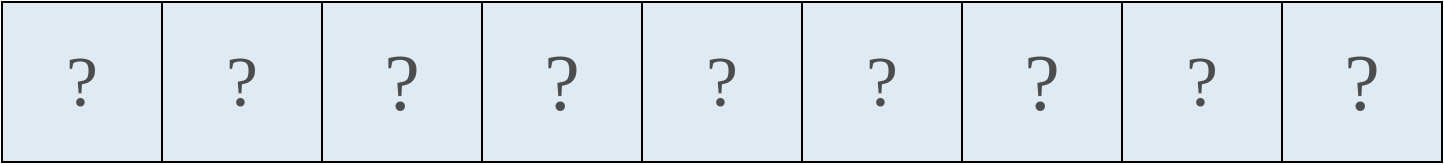 <mxfile version="28.2.5" pages="6">
  <diagram name="paso_0" id="u9OVkVpDQS_1Waeo6PR4">
    <mxGraphModel dx="1370" dy="843" grid="1" gridSize="10" guides="1" tooltips="1" connect="1" arrows="1" fold="1" page="1" pageScale="1" pageWidth="850" pageHeight="1100" math="0" shadow="0">
      <root>
        <mxCell id="0" />
        <mxCell id="1" parent="0" />
        <mxCell id="JHZ5MjyZt1OVU0lkdzLv-1" value="&lt;font style=&quot;font-size: 36px;&quot; face=&quot;Cascadia Code&quot; color=&quot;#4d4d4d&quot;&gt;?&lt;/font&gt;" style="rounded=0;whiteSpace=wrap;html=1;strokeWidth=1;fillColor=#DFEAF2;" parent="1" vertex="1">
          <mxGeometry x="320" y="240" width="80" height="80" as="geometry" />
        </mxCell>
        <mxCell id="JHZ5MjyZt1OVU0lkdzLv-2" value="&lt;span style=&quot;color: rgb(77, 77, 77); font-family: &amp;quot;Cascadia Code&amp;quot;; font-size: 40px;&quot;&gt;?&lt;/span&gt;" style="rounded=0;whiteSpace=wrap;html=1;strokeWidth=1;fillColor=#DFEAF2;" parent="1" vertex="1">
          <mxGeometry x="400" y="240" width="80" height="80" as="geometry" />
        </mxCell>
        <mxCell id="JHZ5MjyZt1OVU0lkdzLv-4" value="&lt;font face=&quot;Cascadia Code&quot; color=&quot;#4d4d4d&quot;&gt;&lt;span style=&quot;font-size: 36px;&quot;&gt;?&lt;/span&gt;&lt;/font&gt;" style="rounded=0;whiteSpace=wrap;html=1;strokeWidth=1;fillColor=#DFEAF2;" parent="1" vertex="1">
          <mxGeometry x="240" y="240" width="80" height="80" as="geometry" />
        </mxCell>
        <mxCell id="JHZ5MjyZt1OVU0lkdzLv-6" value="&lt;span style=&quot;color: rgb(77, 77, 77); font-family: &amp;quot;Cascadia Code&amp;quot;; font-size: 40px;&quot;&gt;?&lt;/span&gt;" style="rounded=0;whiteSpace=wrap;html=1;strokeWidth=1;fillColor=#DFEAF2;" parent="1" vertex="1">
          <mxGeometry x="480" y="240" width="80" height="80" as="geometry" />
        </mxCell>
        <mxCell id="JHZ5MjyZt1OVU0lkdzLv-7" value="&lt;font style=&quot;font-size: 36px;&quot; face=&quot;Cascadia Code&quot; color=&quot;#4d4d4d&quot;&gt;?&lt;/font&gt;" style="rounded=0;whiteSpace=wrap;html=1;strokeWidth=1;fillColor=#DFEAF2;" parent="1" vertex="1">
          <mxGeometry x="640" y="240" width="80" height="80" as="geometry" />
        </mxCell>
        <mxCell id="JHZ5MjyZt1OVU0lkdzLv-8" value="&lt;span style=&quot;color: rgb(77, 77, 77); font-family: &amp;quot;Cascadia Code&amp;quot;; font-size: 40px;&quot;&gt;?&lt;/span&gt;" style="rounded=0;whiteSpace=wrap;html=1;strokeWidth=1;fillColor=#DFEAF2;" parent="1" vertex="1">
          <mxGeometry x="720" y="240" width="80" height="80" as="geometry" />
        </mxCell>
        <mxCell id="JHZ5MjyZt1OVU0lkdzLv-9" value="&lt;font face=&quot;Cascadia Code&quot; color=&quot;#4d4d4d&quot;&gt;&lt;span style=&quot;font-size: 36px;&quot;&gt;?&lt;/span&gt;&lt;/font&gt;" style="rounded=0;whiteSpace=wrap;html=1;strokeWidth=1;fillColor=#DFEAF2;" parent="1" vertex="1">
          <mxGeometry x="560" y="240" width="80" height="80" as="geometry" />
        </mxCell>
        <mxCell id="NbHFlpnaIf63vaq1OpX9-1" value="&lt;font style=&quot;font-size: 36px;&quot; face=&quot;Cascadia Code&quot; color=&quot;#4d4d4d&quot;&gt;?&lt;/font&gt;" style="rounded=0;whiteSpace=wrap;html=1;strokeWidth=1;fillColor=#DFEAF2;" parent="1" vertex="1">
          <mxGeometry x="800" y="240" width="80" height="80" as="geometry" />
        </mxCell>
        <mxCell id="NbHFlpnaIf63vaq1OpX9-2" value="&lt;span style=&quot;color: rgb(77, 77, 77); font-family: &amp;quot;Cascadia Code&amp;quot;; font-size: 40px;&quot;&gt;?&lt;/span&gt;" style="rounded=0;whiteSpace=wrap;html=1;strokeWidth=1;fillColor=#DFEAF2;" parent="1" vertex="1">
          <mxGeometry x="880" y="240" width="80" height="80" as="geometry" />
        </mxCell>
      </root>
    </mxGraphModel>
  </diagram>
  <diagram name="paso_1" id="jjUFK7OK4P2rjII9vYLw">
    <mxGraphModel dx="1370" dy="843" grid="1" gridSize="10" guides="1" tooltips="1" connect="1" arrows="1" fold="1" page="1" pageScale="1" pageWidth="850" pageHeight="1100" math="0" shadow="0">
      <root>
        <mxCell id="GSjd4zVcTGeiq1gK2izT-0" />
        <mxCell id="GSjd4zVcTGeiq1gK2izT-1" parent="GSjd4zVcTGeiq1gK2izT-0" />
        <mxCell id="GSjd4zVcTGeiq1gK2izT-5" value="&lt;span style=&quot;color: rgb(77, 77, 77); font-family: &amp;quot;Cascadia Code&amp;quot;; font-size: 40px;&quot;&gt;11&lt;/span&gt;" style="rounded=0;whiteSpace=wrap;html=1;strokeWidth=1;fillColor=#DFEAF2;" parent="GSjd4zVcTGeiq1gK2izT-1" vertex="1">
          <mxGeometry x="400" y="320" width="80" height="80" as="geometry" />
        </mxCell>
        <mxCell id="k9fa4za2PcXtZBK1U84h-0" value="&lt;font style=&quot;font-size: 36px;&quot; face=&quot;Cascadia Code&quot; color=&quot;#4d4d4d&quot;&gt;?&lt;/font&gt;" style="rounded=0;whiteSpace=wrap;html=1;strokeWidth=1;fillColor=#DFEAF2;" parent="GSjd4zVcTGeiq1gK2izT-1" vertex="1">
          <mxGeometry x="160" y="320" width="80" height="80" as="geometry" />
        </mxCell>
        <mxCell id="k9fa4za2PcXtZBK1U84h-1" value="&lt;span style=&quot;color: rgb(77, 77, 77); font-family: &amp;quot;Cascadia Code&amp;quot;; font-size: 40px;&quot;&gt;?&lt;/span&gt;" style="rounded=0;whiteSpace=wrap;html=1;strokeWidth=1;fillColor=#DFEAF2;" parent="GSjd4zVcTGeiq1gK2izT-1" vertex="1">
          <mxGeometry x="240" y="320" width="80" height="80" as="geometry" />
        </mxCell>
        <mxCell id="k9fa4za2PcXtZBK1U84h-2" value="&lt;font face=&quot;Cascadia Code&quot; color=&quot;#4d4d4d&quot;&gt;&lt;span style=&quot;font-size: 36px;&quot;&gt;?&lt;/span&gt;&lt;/font&gt;" style="rounded=0;whiteSpace=wrap;html=1;strokeWidth=1;fillColor=#DFEAF2;" parent="GSjd4zVcTGeiq1gK2izT-1" vertex="1">
          <mxGeometry x="80" y="320" width="80" height="80" as="geometry" />
        </mxCell>
        <mxCell id="k9fa4za2PcXtZBK1U84h-3" value="&lt;span style=&quot;color: rgb(77, 77, 77); font-family: &amp;quot;Cascadia Code&amp;quot;; font-size: 40px;&quot;&gt;?&lt;/span&gt;" style="rounded=0;whiteSpace=wrap;html=1;strokeWidth=1;fillColor=#DFEAF2;" parent="GSjd4zVcTGeiq1gK2izT-1" vertex="1">
          <mxGeometry x="320" y="320" width="80" height="80" as="geometry" />
        </mxCell>
        <mxCell id="k9fa4za2PcXtZBK1U84h-4" value="&lt;font style=&quot;font-size: 36px;&quot; face=&quot;Cascadia Code&quot; color=&quot;#4d4d4d&quot;&gt;?&lt;/font&gt;" style="rounded=0;whiteSpace=wrap;html=1;strokeWidth=1;fillColor=#DFEAF2;" parent="GSjd4zVcTGeiq1gK2izT-1" vertex="1">
          <mxGeometry x="480" y="320" width="80" height="80" as="geometry" />
        </mxCell>
        <mxCell id="k9fa4za2PcXtZBK1U84h-5" value="&lt;span style=&quot;color: rgb(77, 77, 77); font-family: &amp;quot;Cascadia Code&amp;quot;; font-size: 40px;&quot;&gt;?&lt;/span&gt;" style="rounded=0;whiteSpace=wrap;html=1;strokeWidth=1;fillColor=#DFEAF2;" parent="GSjd4zVcTGeiq1gK2izT-1" vertex="1">
          <mxGeometry x="560" y="320" width="80" height="80" as="geometry" />
        </mxCell>
        <mxCell id="k9fa4za2PcXtZBK1U84h-7" value="&lt;font style=&quot;font-size: 36px;&quot; face=&quot;Cascadia Code&quot; color=&quot;#4d4d4d&quot;&gt;?&lt;/font&gt;" style="rounded=0;whiteSpace=wrap;html=1;strokeWidth=1;fillColor=#DFEAF2;" parent="GSjd4zVcTGeiq1gK2izT-1" vertex="1">
          <mxGeometry x="640" y="320" width="80" height="80" as="geometry" />
        </mxCell>
        <mxCell id="k9fa4za2PcXtZBK1U84h-8" value="&lt;span style=&quot;color: rgb(77, 77, 77); font-family: &amp;quot;Cascadia Code&amp;quot;; font-size: 40px;&quot;&gt;?&lt;/span&gt;" style="rounded=0;whiteSpace=wrap;html=1;strokeWidth=1;fillColor=#DFEAF2;" parent="GSjd4zVcTGeiq1gK2izT-1" vertex="1">
          <mxGeometry x="720" y="320" width="80" height="80" as="geometry" />
        </mxCell>
        <mxCell id="4VjWL_NEY6jCTfJY9kkd-0" value="" style="group" parent="GSjd4zVcTGeiq1gK2izT-1" vertex="1" connectable="0">
          <mxGeometry x="410" y="190" width="200" height="120" as="geometry" />
        </mxCell>
        <mxCell id="4VjWL_NEY6jCTfJY9kkd-1" value="" style="group" parent="4VjWL_NEY6jCTfJY9kkd-0" vertex="1" connectable="0">
          <mxGeometry width="200" height="100" as="geometry" />
        </mxCell>
        <mxCell id="4VjWL_NEY6jCTfJY9kkd-2" value="&lt;font style=&quot;font-size: 32px;&quot;&gt;🕵🏻&lt;/font&gt;" style="text;html=1;align=center;verticalAlign=middle;whiteSpace=wrap;rounded=0;" parent="4VjWL_NEY6jCTfJY9kkd-1" vertex="1">
          <mxGeometry y="40" width="70" height="60" as="geometry" />
        </mxCell>
        <mxCell id="4VjWL_NEY6jCTfJY9kkd-3" value="&lt;font style=&quot;color: rgb(77, 77, 77);&quot;&gt;&lt;span style=&quot;font-family: &amp;quot;Cascadia Code&amp;quot;; font-size: 18px;&quot;&gt;¿igual, menor o mayor a 15&lt;/span&gt;&lt;span style=&quot;font-family: &amp;quot;Cascadia Code&amp;quot;; font-size: 18px;&quot;&gt;?&lt;/span&gt;&lt;/font&gt;" style="whiteSpace=wrap;html=1;shape=mxgraph.basic.roundRectCallout;dx=30;dy=15;size=5;boundedLbl=1;" parent="4VjWL_NEY6jCTfJY9kkd-1" vertex="1">
          <mxGeometry x="40" width="160" height="60" as="geometry" />
        </mxCell>
        <mxCell id="ldLOIgzhJHMM-44Szor0-0" value="&lt;span style=&quot;font-family: &amp;quot;Cascadia Code&amp;quot;; font-size: 18px;&quot;&gt;menor&lt;/span&gt;" style="text;html=1;align=center;verticalAlign=middle;whiteSpace=wrap;rounded=0;" parent="4VjWL_NEY6jCTfJY9kkd-1" vertex="1">
          <mxGeometry x="90" y="50" width="80" height="40" as="geometry" />
        </mxCell>
        <mxCell id="4VjWL_NEY6jCTfJY9kkd-5" value="" style="endArrow=classic;html=1;rounded=0;strokeWidth=2;strokeColor=#4D4D4D;" parent="4VjWL_NEY6jCTfJY9kkd-0" edge="1">
          <mxGeometry width="50" height="50" relative="1" as="geometry">
            <mxPoint x="30.9" y="90" as="sourcePoint" />
            <mxPoint x="30.9" y="120" as="targetPoint" />
          </mxGeometry>
        </mxCell>
      </root>
    </mxGraphModel>
  </diagram>
  <diagram name="paso_2" id="I2hksXrsOGNJhIaEmSm5">
    <mxGraphModel dx="1370" dy="843" grid="1" gridSize="10" guides="1" tooltips="1" connect="1" arrows="1" fold="1" page="1" pageScale="1" pageWidth="850" pageHeight="1100" math="0" shadow="0">
      <root>
        <mxCell id="f2iP-Qd0L-BFOooE9m8T-0" />
        <mxCell id="f2iP-Qd0L-BFOooE9m8T-1" parent="f2iP-Qd0L-BFOooE9m8T-0" />
        <mxCell id="f2iP-Qd0L-BFOooE9m8T-2" value="&lt;font face=&quot;Cascadia Code&quot; color=&quot;#4d4d4d&quot;&gt;&lt;span style=&quot;font-size: 36px;&quot;&gt;?&lt;/span&gt;&lt;/font&gt;" style="rounded=0;whiteSpace=wrap;html=1;strokeWidth=1;fillColor=#E6E6E6;fontColor=#333333;strokeColor=#666666;fillStyle=auto;" parent="f2iP-Qd0L-BFOooE9m8T-1" vertex="1">
          <mxGeometry x="80" y="360" width="80" height="80" as="geometry" />
        </mxCell>
        <mxCell id="f2iP-Qd0L-BFOooE9m8T-3" value="&lt;span style=&quot;color: rgb(77, 77, 77); font-family: &amp;quot;Cascadia Code&amp;quot;; font-size: 40px;&quot;&gt;11&lt;/span&gt;" style="rounded=0;whiteSpace=wrap;html=1;strokeWidth=1;fillColor=#E6E6E6;strokeColor=#666666;" parent="f2iP-Qd0L-BFOooE9m8T-1" vertex="1">
          <mxGeometry x="400" y="360" width="80" height="80" as="geometry" />
        </mxCell>
        <mxCell id="f2iP-Qd0L-BFOooE9m8T-7" value="&lt;font face=&quot;Cascadia Code&quot; color=&quot;#4d4d4d&quot;&gt;&lt;span style=&quot;font-size: 36px;&quot;&gt;?&lt;/span&gt;&lt;/font&gt;" style="rounded=0;whiteSpace=wrap;html=1;strokeWidth=1;fillColor=#E6E6E6;fontColor=#333333;strokeColor=#666666;fillStyle=auto;" parent="f2iP-Qd0L-BFOooE9m8T-1" vertex="1">
          <mxGeometry x="160" y="360" width="80" height="80" as="geometry" />
        </mxCell>
        <mxCell id="f2iP-Qd0L-BFOooE9m8T-8" value="&lt;font face=&quot;Cascadia Code&quot; color=&quot;#4d4d4d&quot;&gt;&lt;span style=&quot;font-size: 36px;&quot;&gt;?&lt;/span&gt;&lt;/font&gt;" style="rounded=0;whiteSpace=wrap;html=1;strokeWidth=1;fillColor=#E6E6E6;fontColor=#333333;strokeColor=#666666;fillStyle=auto;" parent="f2iP-Qd0L-BFOooE9m8T-1" vertex="1">
          <mxGeometry x="240" y="360" width="80" height="80" as="geometry" />
        </mxCell>
        <mxCell id="f2iP-Qd0L-BFOooE9m8T-13" value="&lt;font style=&quot;font-size: 36px;&quot; face=&quot;Cascadia Code&quot; color=&quot;#4d4d4d&quot;&gt;?&lt;/font&gt;" style="rounded=0;whiteSpace=wrap;html=1;strokeWidth=1;fillColor=#DFEAF2;" parent="f2iP-Qd0L-BFOooE9m8T-1" vertex="1">
          <mxGeometry x="480" y="360" width="80" height="80" as="geometry" />
        </mxCell>
        <mxCell id="f2iP-Qd0L-BFOooE9m8T-14" value="&lt;span style=&quot;color: rgb(77, 77, 77); font-family: &amp;quot;Cascadia Code&amp;quot;; font-size: 40px;&quot;&gt;?&lt;/span&gt;" style="rounded=0;whiteSpace=wrap;html=1;strokeWidth=1;fillColor=#DFEAF2;" parent="f2iP-Qd0L-BFOooE9m8T-1" vertex="1">
          <mxGeometry x="560" y="360" width="80" height="80" as="geometry" />
        </mxCell>
        <mxCell id="f2iP-Qd0L-BFOooE9m8T-15" value="&lt;font style=&quot;font-size: 36px;&quot; face=&quot;Cascadia Code&quot; color=&quot;#4d4d4d&quot;&gt;?&lt;/font&gt;" style="rounded=0;whiteSpace=wrap;html=1;strokeWidth=1;fillColor=#DFEAF2;" parent="f2iP-Qd0L-BFOooE9m8T-1" vertex="1">
          <mxGeometry x="640" y="360" width="80" height="80" as="geometry" />
        </mxCell>
        <mxCell id="f2iP-Qd0L-BFOooE9m8T-16" value="&lt;span style=&quot;color: rgb(77, 77, 77); font-family: &amp;quot;Cascadia Code&amp;quot;; font-size: 40px;&quot;&gt;?&lt;/span&gt;" style="rounded=0;whiteSpace=wrap;html=1;strokeWidth=1;fillColor=#DFEAF2;" parent="f2iP-Qd0L-BFOooE9m8T-1" vertex="1">
          <mxGeometry x="720" y="360" width="80" height="80" as="geometry" />
        </mxCell>
        <mxCell id="aQ1I5pSHEcbS3WNMG0Yj-0" value="&lt;font face=&quot;Cascadia Code&quot; color=&quot;#4d4d4d&quot;&gt;&lt;span style=&quot;font-size: 36px;&quot;&gt;?&lt;/span&gt;&lt;/font&gt;" style="rounded=0;whiteSpace=wrap;html=1;strokeWidth=1;fillColor=#E6E6E6;fontColor=#333333;strokeColor=#666666;fillStyle=auto;" parent="f2iP-Qd0L-BFOooE9m8T-1" vertex="1">
          <mxGeometry x="320" y="360" width="80" height="80" as="geometry" />
        </mxCell>
      </root>
    </mxGraphModel>
  </diagram>
  <diagram name="paso_3" id="-EBPDD2G048I5q-zhq43">
    <mxGraphModel dx="1370" dy="843" grid="1" gridSize="10" guides="1" tooltips="1" connect="1" arrows="1" fold="1" page="1" pageScale="1" pageWidth="850" pageHeight="1100" math="0" shadow="0">
      <root>
        <mxCell id="cCi473XIP719685R_bGp-0" />
        <mxCell id="cCi473XIP719685R_bGp-1" parent="cCi473XIP719685R_bGp-0" />
        <mxCell id="cCi473XIP719685R_bGp-2" value="&lt;font face=&quot;Cascadia Code&quot; color=&quot;#4d4d4d&quot;&gt;&lt;span style=&quot;font-size: 36px;&quot;&gt;?&lt;/span&gt;&lt;/font&gt;" style="rounded=0;whiteSpace=wrap;html=1;strokeWidth=1;fillColor=#E6E6E6;fontColor=#333333;strokeColor=#666666;fillStyle=auto;" parent="cCi473XIP719685R_bGp-1" vertex="1">
          <mxGeometry x="80" y="360" width="80" height="80" as="geometry" />
        </mxCell>
        <mxCell id="cCi473XIP719685R_bGp-3" value="&lt;span style=&quot;color: rgb(77, 77, 77); font-family: &amp;quot;Cascadia Code&amp;quot;; font-size: 40px;&quot;&gt;11&lt;/span&gt;" style="rounded=0;whiteSpace=wrap;html=1;strokeWidth=1;fillColor=#E6E6E6;strokeColor=#666666;" parent="cCi473XIP719685R_bGp-1" vertex="1">
          <mxGeometry x="400" y="360" width="80" height="80" as="geometry" />
        </mxCell>
        <mxCell id="cCi473XIP719685R_bGp-4" value="&lt;font face=&quot;Cascadia Code&quot; color=&quot;#4d4d4d&quot;&gt;&lt;span style=&quot;font-size: 36px;&quot;&gt;?&lt;/span&gt;&lt;/font&gt;" style="rounded=0;whiteSpace=wrap;html=1;strokeWidth=1;fillColor=#E6E6E6;fontColor=#333333;strokeColor=#666666;fillStyle=auto;" parent="cCi473XIP719685R_bGp-1" vertex="1">
          <mxGeometry x="160" y="360" width="80" height="80" as="geometry" />
        </mxCell>
        <mxCell id="cCi473XIP719685R_bGp-5" value="&lt;font face=&quot;Cascadia Code&quot; color=&quot;#4d4d4d&quot;&gt;&lt;span style=&quot;font-size: 36px;&quot;&gt;?&lt;/span&gt;&lt;/font&gt;" style="rounded=0;whiteSpace=wrap;html=1;strokeWidth=1;fillColor=#E6E6E6;fontColor=#333333;strokeColor=#666666;fillStyle=auto;" parent="cCi473XIP719685R_bGp-1" vertex="1">
          <mxGeometry x="240" y="360" width="80" height="80" as="geometry" />
        </mxCell>
        <mxCell id="cCi473XIP719685R_bGp-6" value="&lt;font style=&quot;font-size: 36px;&quot; face=&quot;Cascadia Code&quot; color=&quot;#4d4d4d&quot;&gt;?&lt;/font&gt;" style="rounded=0;whiteSpace=wrap;html=1;strokeWidth=1;fillColor=#DFEAF2;" parent="cCi473XIP719685R_bGp-1" vertex="1">
          <mxGeometry x="480" y="360" width="80" height="80" as="geometry" />
        </mxCell>
        <mxCell id="cCi473XIP719685R_bGp-7" value="&lt;span style=&quot;color: rgb(77, 77, 77); font-family: &amp;quot;Cascadia Code&amp;quot;; font-size: 40px;&quot;&gt;?&lt;/span&gt;" style="rounded=0;whiteSpace=wrap;html=1;strokeWidth=1;fillColor=#DFEAF2;" parent="cCi473XIP719685R_bGp-1" vertex="1">
          <mxGeometry x="560" y="360" width="80" height="80" as="geometry" />
        </mxCell>
        <mxCell id="cCi473XIP719685R_bGp-8" value="&lt;font face=&quot;Cascadia Code&quot; color=&quot;#4d4d4d&quot;&gt;&lt;span style=&quot;font-size: 36px;&quot;&gt;19&lt;/span&gt;&lt;/font&gt;" style="rounded=0;whiteSpace=wrap;html=1;strokeWidth=1;fillColor=#DFEAF2;" parent="cCi473XIP719685R_bGp-1" vertex="1">
          <mxGeometry x="640" y="360" width="80" height="80" as="geometry" />
        </mxCell>
        <mxCell id="cCi473XIP719685R_bGp-9" value="&lt;span style=&quot;color: rgb(77, 77, 77); font-family: &amp;quot;Cascadia Code&amp;quot;; font-size: 40px;&quot;&gt;?&lt;/span&gt;" style="rounded=0;whiteSpace=wrap;html=1;strokeWidth=1;fillColor=#DFEAF2;" parent="cCi473XIP719685R_bGp-1" vertex="1">
          <mxGeometry x="720" y="360" width="80" height="80" as="geometry" />
        </mxCell>
        <mxCell id="cCi473XIP719685R_bGp-10" value="&lt;font face=&quot;Cascadia Code&quot; color=&quot;#4d4d4d&quot;&gt;&lt;span style=&quot;font-size: 36px;&quot;&gt;?&lt;/span&gt;&lt;/font&gt;" style="rounded=0;whiteSpace=wrap;html=1;strokeWidth=1;fillColor=#E6E6E6;fontColor=#333333;strokeColor=#666666;fillStyle=auto;" parent="cCi473XIP719685R_bGp-1" vertex="1">
          <mxGeometry x="320" y="360" width="80" height="80" as="geometry" />
        </mxCell>
        <mxCell id="BZogsiqjo5Cw2hIviGLd-0" value="" style="group" parent="cCi473XIP719685R_bGp-1" vertex="1" connectable="0">
          <mxGeometry x="650" y="230" width="200" height="120" as="geometry" />
        </mxCell>
        <mxCell id="BZogsiqjo5Cw2hIviGLd-1" value="" style="group" parent="BZogsiqjo5Cw2hIviGLd-0" vertex="1" connectable="0">
          <mxGeometry width="200" height="100" as="geometry" />
        </mxCell>
        <mxCell id="BZogsiqjo5Cw2hIviGLd-2" value="&lt;font style=&quot;font-size: 32px;&quot;&gt;🕵🏻&lt;/font&gt;" style="text;html=1;align=center;verticalAlign=middle;whiteSpace=wrap;rounded=0;" parent="BZogsiqjo5Cw2hIviGLd-1" vertex="1">
          <mxGeometry y="40" width="70" height="60" as="geometry" />
        </mxCell>
        <mxCell id="BZogsiqjo5Cw2hIviGLd-3" value="&lt;span style=&quot;color: rgb(77, 77, 77); font-family: &amp;quot;Cascadia Code&amp;quot;; font-size: 18px;&quot;&gt;¿igual, menor o mayor a 15&lt;/span&gt;&lt;span style=&quot;color: rgb(77, 77, 77); font-family: &amp;quot;Cascadia Code&amp;quot;; font-size: 18px;&quot;&gt;?&lt;/span&gt;" style="whiteSpace=wrap;html=1;shape=mxgraph.basic.roundRectCallout;dx=30;dy=15;size=5;boundedLbl=1;" parent="BZogsiqjo5Cw2hIviGLd-1" vertex="1">
          <mxGeometry x="40" width="160" height="60" as="geometry" />
        </mxCell>
        <mxCell id="PdNgPkymKCbKTyO1bNnt-0" value="&lt;span style=&quot;font-family: &amp;quot;Cascadia Code&amp;quot;; font-size: 18px;&quot;&gt;mayor&lt;/span&gt;" style="text;html=1;align=center;verticalAlign=middle;whiteSpace=wrap;rounded=0;" parent="BZogsiqjo5Cw2hIviGLd-1" vertex="1">
          <mxGeometry x="100" y="50" width="80" height="40" as="geometry" />
        </mxCell>
        <mxCell id="BZogsiqjo5Cw2hIviGLd-5" value="" style="endArrow=classic;html=1;rounded=0;strokeWidth=2;strokeColor=#4D4D4D;" parent="BZogsiqjo5Cw2hIviGLd-0" edge="1">
          <mxGeometry width="50" height="50" relative="1" as="geometry">
            <mxPoint x="30.9" y="90" as="sourcePoint" />
            <mxPoint x="30.9" y="120" as="targetPoint" />
          </mxGeometry>
        </mxCell>
      </root>
    </mxGraphModel>
  </diagram>
  <diagram name="paso_4" id="9VM80IzWCYA_kPb3okqF">
    <mxGraphModel dx="1370" dy="843" grid="1" gridSize="10" guides="1" tooltips="1" connect="1" arrows="1" fold="1" page="1" pageScale="1" pageWidth="850" pageHeight="1100" math="0" shadow="0">
      <root>
        <mxCell id="bhzIs9VExPx_mqPHXUl9-0" />
        <mxCell id="bhzIs9VExPx_mqPHXUl9-1" parent="bhzIs9VExPx_mqPHXUl9-0" />
        <mxCell id="bhzIs9VExPx_mqPHXUl9-2" value="&lt;font face=&quot;Cascadia Code&quot; color=&quot;#4d4d4d&quot;&gt;&lt;span style=&quot;font-size: 36px;&quot;&gt;?&lt;/span&gt;&lt;/font&gt;" style="rounded=0;whiteSpace=wrap;html=1;strokeWidth=1;fillColor=#E6E6E6;fontColor=#333333;strokeColor=#666666;fillStyle=auto;" parent="bhzIs9VExPx_mqPHXUl9-1" vertex="1">
          <mxGeometry x="80" y="360" width="80" height="80" as="geometry" />
        </mxCell>
        <mxCell id="bhzIs9VExPx_mqPHXUl9-3" value="&lt;span style=&quot;color: rgb(77, 77, 77); font-family: &amp;quot;Cascadia Code&amp;quot;; font-size: 40px;&quot;&gt;11&lt;/span&gt;" style="rounded=0;whiteSpace=wrap;html=1;strokeWidth=1;fillColor=#E6E6E6;strokeColor=#666666;" parent="bhzIs9VExPx_mqPHXUl9-1" vertex="1">
          <mxGeometry x="400" y="360" width="80" height="80" as="geometry" />
        </mxCell>
        <mxCell id="bhzIs9VExPx_mqPHXUl9-4" value="&lt;font face=&quot;Cascadia Code&quot; color=&quot;#4d4d4d&quot;&gt;&lt;span style=&quot;font-size: 36px;&quot;&gt;?&lt;/span&gt;&lt;/font&gt;" style="rounded=0;whiteSpace=wrap;html=1;strokeWidth=1;fillColor=#E6E6E6;fontColor=#333333;strokeColor=#666666;fillStyle=auto;" parent="bhzIs9VExPx_mqPHXUl9-1" vertex="1">
          <mxGeometry x="160" y="360" width="80" height="80" as="geometry" />
        </mxCell>
        <mxCell id="bhzIs9VExPx_mqPHXUl9-5" value="&lt;font face=&quot;Cascadia Code&quot; color=&quot;#4d4d4d&quot;&gt;&lt;span style=&quot;font-size: 36px;&quot;&gt;?&lt;/span&gt;&lt;/font&gt;" style="rounded=0;whiteSpace=wrap;html=1;strokeWidth=1;fillColor=#E6E6E6;fontColor=#333333;strokeColor=#666666;fillStyle=auto;" parent="bhzIs9VExPx_mqPHXUl9-1" vertex="1">
          <mxGeometry x="240" y="360" width="80" height="80" as="geometry" />
        </mxCell>
        <mxCell id="bhzIs9VExPx_mqPHXUl9-6" value="&lt;font style=&quot;font-size: 36px;&quot; face=&quot;Cascadia Code&quot; color=&quot;#4d4d4d&quot;&gt;?&lt;/font&gt;" style="rounded=0;whiteSpace=wrap;html=1;strokeWidth=1;fillColor=#DFEAF2;" parent="bhzIs9VExPx_mqPHXUl9-1" vertex="1">
          <mxGeometry x="480" y="360" width="80" height="80" as="geometry" />
        </mxCell>
        <mxCell id="bhzIs9VExPx_mqPHXUl9-8" value="&lt;font face=&quot;Cascadia Code&quot; color=&quot;#4d4d4d&quot;&gt;&lt;span style=&quot;font-size: 36px;&quot;&gt;19&lt;/span&gt;&lt;/font&gt;" style="rounded=0;whiteSpace=wrap;html=1;strokeWidth=1;fillColor=#E6E6E6;strokeColor=#666666;" parent="bhzIs9VExPx_mqPHXUl9-1" vertex="1">
          <mxGeometry x="640" y="360" width="80" height="80" as="geometry" />
        </mxCell>
        <mxCell id="bhzIs9VExPx_mqPHXUl9-7" value="&lt;span style=&quot;color: rgb(77, 77, 77); font-family: &amp;quot;Cascadia Code&amp;quot;; font-size: 40px;&quot;&gt;16&lt;/span&gt;" style="rounded=0;whiteSpace=wrap;html=1;strokeWidth=1;fillColor=#DFEAF2;" parent="bhzIs9VExPx_mqPHXUl9-1" vertex="1">
          <mxGeometry x="560" y="360" width="80" height="80" as="geometry" />
        </mxCell>
        <mxCell id="bhzIs9VExPx_mqPHXUl9-10" value="&lt;font face=&quot;Cascadia Code&quot; color=&quot;#4d4d4d&quot;&gt;&lt;span style=&quot;font-size: 36px;&quot;&gt;?&lt;/span&gt;&lt;/font&gt;" style="rounded=0;whiteSpace=wrap;html=1;strokeWidth=1;fillColor=#E6E6E6;fontColor=#333333;strokeColor=#666666;fillStyle=auto;" parent="bhzIs9VExPx_mqPHXUl9-1" vertex="1">
          <mxGeometry x="320" y="360" width="80" height="80" as="geometry" />
        </mxCell>
        <mxCell id="bhzIs9VExPx_mqPHXUl9-11" value="" style="group" parent="bhzIs9VExPx_mqPHXUl9-1" vertex="1" connectable="0">
          <mxGeometry x="570" y="230" width="200" height="120" as="geometry" />
        </mxCell>
        <mxCell id="bhzIs9VExPx_mqPHXUl9-12" value="" style="group" parent="bhzIs9VExPx_mqPHXUl9-11" vertex="1" connectable="0">
          <mxGeometry width="200" height="100" as="geometry" />
        </mxCell>
        <mxCell id="bhzIs9VExPx_mqPHXUl9-13" value="&lt;font style=&quot;font-size: 32px;&quot;&gt;🕵🏻&lt;/font&gt;" style="text;html=1;align=center;verticalAlign=middle;whiteSpace=wrap;rounded=0;" parent="bhzIs9VExPx_mqPHXUl9-12" vertex="1">
          <mxGeometry y="40" width="70" height="60" as="geometry" />
        </mxCell>
        <mxCell id="bhzIs9VExPx_mqPHXUl9-14" value="&lt;span style=&quot;color: rgb(77, 77, 77); font-family: &amp;quot;Cascadia Code&amp;quot;; font-size: 18px;&quot;&gt;¿igual, menor o mayor a 15&lt;/span&gt;&lt;span style=&quot;color: rgb(77, 77, 77); font-family: &amp;quot;Cascadia Code&amp;quot;; font-size: 18px;&quot;&gt;?&lt;/span&gt;" style="whiteSpace=wrap;html=1;shape=mxgraph.basic.roundRectCallout;dx=30;dy=15;size=5;boundedLbl=1;" parent="bhzIs9VExPx_mqPHXUl9-12" vertex="1">
          <mxGeometry x="40" width="160" height="60" as="geometry" />
        </mxCell>
        <mxCell id="LPUpgD3cZ0L4lHBpLX-K-1" value="&lt;span style=&quot;font-family: &amp;quot;Cascadia Code&amp;quot;; font-size: 18px;&quot;&gt;mayor&lt;/span&gt;" style="text;html=1;align=center;verticalAlign=middle;whiteSpace=wrap;rounded=0;" parent="bhzIs9VExPx_mqPHXUl9-12" vertex="1">
          <mxGeometry x="90" y="50" width="80" height="40" as="geometry" />
        </mxCell>
        <mxCell id="bhzIs9VExPx_mqPHXUl9-16" value="" style="endArrow=classic;html=1;rounded=0;strokeWidth=2;strokeColor=#4D4D4D;" parent="bhzIs9VExPx_mqPHXUl9-11" edge="1">
          <mxGeometry width="50" height="50" relative="1" as="geometry">
            <mxPoint x="30.9" y="90" as="sourcePoint" />
            <mxPoint x="30.9" y="120" as="targetPoint" />
          </mxGeometry>
        </mxCell>
        <mxCell id="63khCok4reNbK28MRM-n-0" value="&lt;font face=&quot;Cascadia Code&quot; color=&quot;#4d4d4d&quot;&gt;&lt;span style=&quot;font-size: 36px;&quot;&gt;?&lt;/span&gt;&lt;/font&gt;" style="rounded=0;whiteSpace=wrap;html=1;strokeWidth=1;fillColor=#E6E6E6;fontColor=#333333;strokeColor=#666666;fillStyle=auto;" parent="bhzIs9VExPx_mqPHXUl9-1" vertex="1">
          <mxGeometry x="720" y="360" width="80" height="80" as="geometry" />
        </mxCell>
      </root>
    </mxGraphModel>
  </diagram>
  <diagram name="paso_5" id="C5x6MBLjc-6FjZuIJzeT">
    <mxGraphModel dx="1370" dy="843" grid="1" gridSize="10" guides="1" tooltips="1" connect="1" arrows="1" fold="1" page="1" pageScale="1" pageWidth="850" pageHeight="1100" math="0" shadow="0">
      <root>
        <mxCell id="QHEqV6EkkodFR_4RAdv6-0" />
        <mxCell id="QHEqV6EkkodFR_4RAdv6-1" parent="QHEqV6EkkodFR_4RAdv6-0" />
        <mxCell id="QHEqV6EkkodFR_4RAdv6-2" value="&lt;font face=&quot;Cascadia Code&quot; color=&quot;#4d4d4d&quot;&gt;&lt;span style=&quot;font-size: 36px;&quot;&gt;?&lt;/span&gt;&lt;/font&gt;" style="rounded=0;whiteSpace=wrap;html=1;strokeWidth=1;fillColor=#E6E6E6;fontColor=#333333;strokeColor=#666666;fillStyle=auto;" parent="QHEqV6EkkodFR_4RAdv6-1" vertex="1">
          <mxGeometry x="80" y="360" width="80" height="80" as="geometry" />
        </mxCell>
        <mxCell id="QHEqV6EkkodFR_4RAdv6-3" value="&lt;span style=&quot;color: rgb(77, 77, 77); font-family: &amp;quot;Cascadia Code&amp;quot;; font-size: 40px;&quot;&gt;11&lt;/span&gt;" style="rounded=0;whiteSpace=wrap;html=1;strokeWidth=1;fillColor=#E6E6E6;strokeColor=#666666;" parent="QHEqV6EkkodFR_4RAdv6-1" vertex="1">
          <mxGeometry x="400" y="360" width="80" height="80" as="geometry" />
        </mxCell>
        <mxCell id="QHEqV6EkkodFR_4RAdv6-4" value="&lt;font face=&quot;Cascadia Code&quot; color=&quot;#4d4d4d&quot;&gt;&lt;span style=&quot;font-size: 36px;&quot;&gt;?&lt;/span&gt;&lt;/font&gt;" style="rounded=0;whiteSpace=wrap;html=1;strokeWidth=1;fillColor=#E6E6E6;fontColor=#333333;strokeColor=#666666;fillStyle=auto;" parent="QHEqV6EkkodFR_4RAdv6-1" vertex="1">
          <mxGeometry x="160" y="360" width="80" height="80" as="geometry" />
        </mxCell>
        <mxCell id="QHEqV6EkkodFR_4RAdv6-5" value="&lt;font face=&quot;Cascadia Code&quot; color=&quot;#4d4d4d&quot;&gt;&lt;span style=&quot;font-size: 36px;&quot;&gt;?&lt;/span&gt;&lt;/font&gt;" style="rounded=0;whiteSpace=wrap;html=1;strokeWidth=1;fillColor=#E6E6E6;fontColor=#333333;strokeColor=#666666;fillStyle=auto;" parent="QHEqV6EkkodFR_4RAdv6-1" vertex="1">
          <mxGeometry x="240" y="360" width="80" height="80" as="geometry" />
        </mxCell>
        <mxCell id="QHEqV6EkkodFR_4RAdv6-7" value="&lt;span style=&quot;color: rgb(77, 77, 77); font-family: &amp;quot;Cascadia Code&amp;quot;; font-size: 40px;&quot;&gt;16&lt;/span&gt;" style="rounded=0;whiteSpace=wrap;html=1;strokeWidth=1;fillColor=#E6E6E6;strokeColor=#666666;" parent="QHEqV6EkkodFR_4RAdv6-1" vertex="1">
          <mxGeometry x="560" y="360" width="80" height="80" as="geometry" />
        </mxCell>
        <mxCell id="QHEqV6EkkodFR_4RAdv6-6" value="&lt;font style=&quot;font-size: 36px;&quot; face=&quot;Cascadia Code&quot; color=&quot;#4d4d4d&quot;&gt;15&lt;/font&gt;" style="rounded=0;whiteSpace=wrap;html=1;strokeWidth=3;fillColor=#d5e8d4;strokeColor=#82b366;" parent="QHEqV6EkkodFR_4RAdv6-1" vertex="1">
          <mxGeometry x="480" y="360" width="80" height="80" as="geometry" />
        </mxCell>
        <mxCell id="QHEqV6EkkodFR_4RAdv6-8" value="&lt;font face=&quot;Cascadia Code&quot; color=&quot;#4d4d4d&quot;&gt;&lt;span style=&quot;font-size: 36px;&quot;&gt;19&lt;/span&gt;&lt;/font&gt;" style="rounded=0;whiteSpace=wrap;html=1;strokeWidth=1;fillColor=#E6E6E6;strokeColor=#666666;" parent="QHEqV6EkkodFR_4RAdv6-1" vertex="1">
          <mxGeometry x="640" y="360" width="80" height="80" as="geometry" />
        </mxCell>
        <mxCell id="QHEqV6EkkodFR_4RAdv6-9" value="&lt;font face=&quot;Cascadia Code&quot; color=&quot;#4d4d4d&quot;&gt;&lt;span style=&quot;font-size: 36px;&quot;&gt;?&lt;/span&gt;&lt;/font&gt;" style="rounded=0;whiteSpace=wrap;html=1;strokeWidth=1;fillColor=#E6E6E6;fontColor=#333333;strokeColor=#666666;fillStyle=auto;" parent="QHEqV6EkkodFR_4RAdv6-1" vertex="1">
          <mxGeometry x="320" y="360" width="80" height="80" as="geometry" />
        </mxCell>
        <mxCell id="QHEqV6EkkodFR_4RAdv6-10" value="" style="group" parent="QHEqV6EkkodFR_4RAdv6-1" vertex="1" connectable="0">
          <mxGeometry x="490" y="230" width="200" height="120" as="geometry" />
        </mxCell>
        <mxCell id="QHEqV6EkkodFR_4RAdv6-11" value="" style="group" parent="QHEqV6EkkodFR_4RAdv6-10" vertex="1" connectable="0">
          <mxGeometry width="200" height="100" as="geometry" />
        </mxCell>
        <mxCell id="QHEqV6EkkodFR_4RAdv6-12" value="&lt;font style=&quot;font-size: 32px;&quot;&gt;🕵🏻&lt;/font&gt;" style="text;html=1;align=center;verticalAlign=middle;whiteSpace=wrap;rounded=0;" parent="QHEqV6EkkodFR_4RAdv6-11" vertex="1">
          <mxGeometry y="40" width="70" height="60" as="geometry" />
        </mxCell>
        <mxCell id="QHEqV6EkkodFR_4RAdv6-13" value="&lt;span style=&quot;color: rgb(77, 77, 77); font-family: &amp;quot;Cascadia Code&amp;quot;; font-size: 18px;&quot;&gt;¿igual, menor o mayor a 15&lt;/span&gt;&lt;span style=&quot;color: rgb(77, 77, 77); font-family: &amp;quot;Cascadia Code&amp;quot;; font-size: 18px;&quot;&gt;?&lt;/span&gt;" style="whiteSpace=wrap;html=1;shape=mxgraph.basic.roundRectCallout;dx=30;dy=15;size=5;boundedLbl=1;" parent="QHEqV6EkkodFR_4RAdv6-11" vertex="1">
          <mxGeometry x="40" width="160" height="60" as="geometry" />
        </mxCell>
        <mxCell id="uj03eNtXZxig5w5buxMf-2" value="&lt;span style=&quot;font-family: &amp;quot;Cascadia Code&amp;quot;; font-size: 18px;&quot;&gt;¡igual!&lt;/span&gt;" style="text;html=1;align=center;verticalAlign=middle;whiteSpace=wrap;rounded=0;" parent="QHEqV6EkkodFR_4RAdv6-11" vertex="1">
          <mxGeometry x="100" y="55" width="60" height="30" as="geometry" />
        </mxCell>
        <mxCell id="QHEqV6EkkodFR_4RAdv6-15" value="" style="endArrow=classic;html=1;rounded=0;strokeWidth=2;strokeColor=#4D4D4D;" parent="QHEqV6EkkodFR_4RAdv6-10" edge="1">
          <mxGeometry width="50" height="50" relative="1" as="geometry">
            <mxPoint x="30.9" y="90" as="sourcePoint" />
            <mxPoint x="30.9" y="120" as="targetPoint" />
          </mxGeometry>
        </mxCell>
        <mxCell id="QHEqV6EkkodFR_4RAdv6-16" value="&lt;font face=&quot;Cascadia Code&quot; color=&quot;#4d4d4d&quot;&gt;&lt;span style=&quot;font-size: 36px;&quot;&gt;?&lt;/span&gt;&lt;/font&gt;" style="rounded=0;whiteSpace=wrap;html=1;strokeWidth=1;fillColor=#E6E6E6;fontColor=#333333;strokeColor=#666666;fillStyle=auto;" parent="QHEqV6EkkodFR_4RAdv6-1" vertex="1">
          <mxGeometry x="720" y="360" width="80" height="80" as="geometry" />
        </mxCell>
      </root>
    </mxGraphModel>
  </diagram>
</mxfile>
